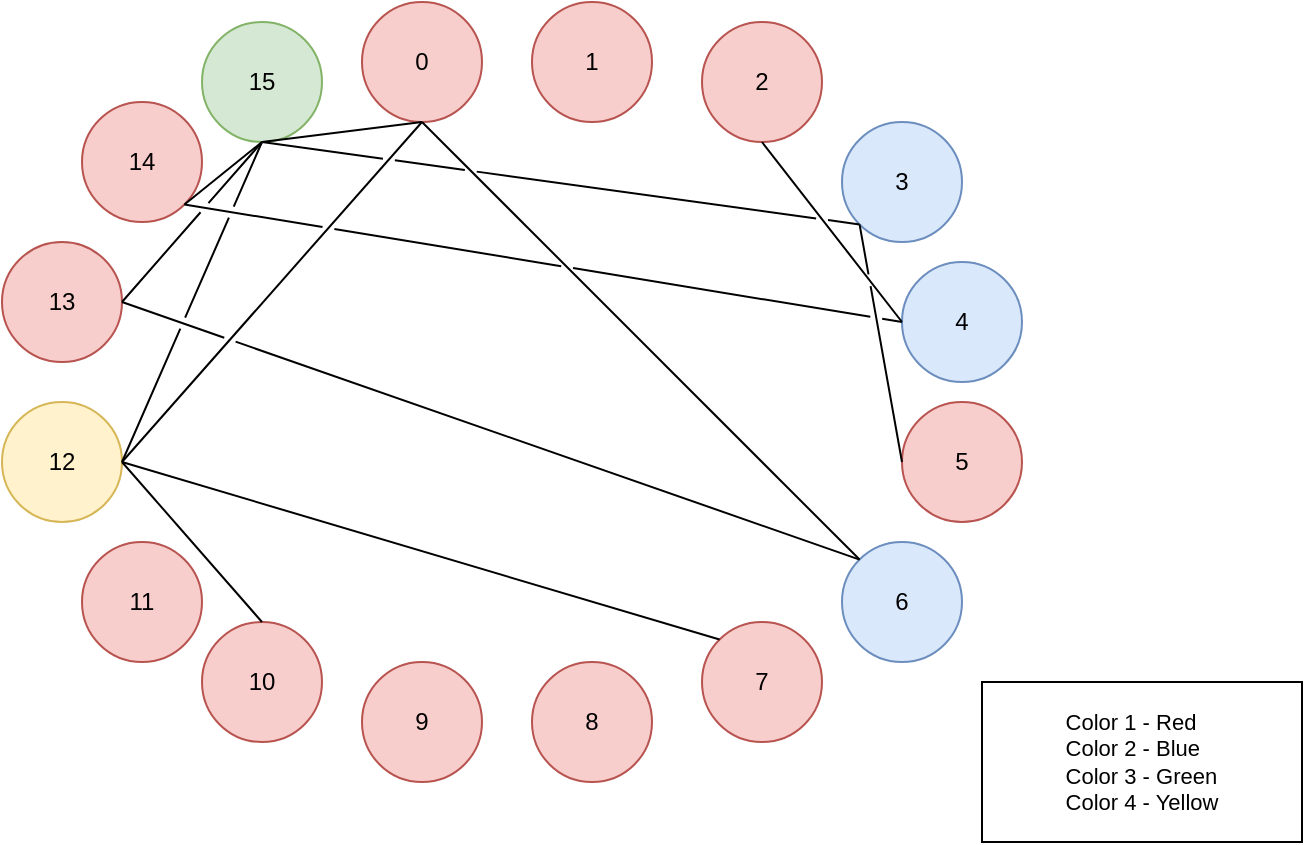 <mxfile version="10.6.3" type="device"><diagram id="X6SHhFXTCT67cc-UW1Ww" name="Page-1"><mxGraphModel dx="550" dy="493" grid="1" gridSize="10" guides="1" tooltips="1" connect="1" arrows="1" fold="1" page="1" pageScale="1" pageWidth="850" pageHeight="1100" math="0" shadow="0"><root><mxCell id="0"/><mxCell id="1" parent="0"/><mxCell id="IWQXiXvxy4FidRY311Ms-1" value="0" style="ellipse;whiteSpace=wrap;html=1;aspect=fixed;fillColor=#f8cecc;strokeColor=#b85450;" parent="1" vertex="1"><mxGeometry x="290" y="20" width="60" height="60" as="geometry"/></mxCell><mxCell id="IWQXiXvxy4FidRY311Ms-2" value="1" style="ellipse;whiteSpace=wrap;html=1;aspect=fixed;fillColor=#f8cecc;strokeColor=#b85450;" parent="1" vertex="1"><mxGeometry x="375" y="20" width="60" height="60" as="geometry"/></mxCell><mxCell id="IWQXiXvxy4FidRY311Ms-3" value="15" style="ellipse;whiteSpace=wrap;html=1;aspect=fixed;fillColor=#d5e8d4;strokeColor=#82b366;" parent="1" vertex="1"><mxGeometry x="210" y="30" width="60" height="60" as="geometry"/></mxCell><mxCell id="IWQXiXvxy4FidRY311Ms-4" value="2" style="ellipse;whiteSpace=wrap;html=1;aspect=fixed;fillColor=#f8cecc;strokeColor=#b85450;" parent="1" vertex="1"><mxGeometry x="460" y="30" width="60" height="60" as="geometry"/></mxCell><mxCell id="IWQXiXvxy4FidRY311Ms-5" value="3" style="ellipse;whiteSpace=wrap;html=1;aspect=fixed;fillColor=#dae8fc;strokeColor=#6c8ebf;" parent="1" vertex="1"><mxGeometry x="530" y="80" width="60" height="60" as="geometry"/></mxCell><mxCell id="IWQXiXvxy4FidRY311Ms-6" value="13" style="ellipse;whiteSpace=wrap;html=1;aspect=fixed;fillColor=#f8cecc;strokeColor=#b85450;" parent="1" vertex="1"><mxGeometry x="110" y="140" width="60" height="60" as="geometry"/></mxCell><mxCell id="IWQXiXvxy4FidRY311Ms-7" value="11" style="ellipse;whiteSpace=wrap;html=1;aspect=fixed;fillColor=#f8cecc;strokeColor=#b85450;" parent="1" vertex="1"><mxGeometry x="150" y="290" width="60" height="60" as="geometry"/></mxCell><mxCell id="IWQXiXvxy4FidRY311Ms-8" value="10" style="ellipse;whiteSpace=wrap;html=1;aspect=fixed;fillColor=#f8cecc;strokeColor=#b85450;" parent="1" vertex="1"><mxGeometry x="210" y="330" width="60" height="60" as="geometry"/></mxCell><mxCell id="IWQXiXvxy4FidRY311Ms-9" value="9" style="ellipse;whiteSpace=wrap;html=1;aspect=fixed;fillColor=#f8cecc;strokeColor=#b85450;" parent="1" vertex="1"><mxGeometry x="290" y="350" width="60" height="60" as="geometry"/></mxCell><mxCell id="IWQXiXvxy4FidRY311Ms-10" value="7" style="ellipse;whiteSpace=wrap;html=1;aspect=fixed;fillColor=#f8cecc;strokeColor=#b85450;" parent="1" vertex="1"><mxGeometry x="460" y="330" width="60" height="60" as="geometry"/></mxCell><mxCell id="IWQXiXvxy4FidRY311Ms-11" value="6" style="ellipse;whiteSpace=wrap;html=1;aspect=fixed;fillColor=#dae8fc;strokeColor=#6c8ebf;" parent="1" vertex="1"><mxGeometry x="530" y="290" width="60" height="60" as="geometry"/></mxCell><mxCell id="IWQXiXvxy4FidRY311Ms-12" value="5" style="ellipse;whiteSpace=wrap;html=1;aspect=fixed;fillColor=#f8cecc;strokeColor=#b85450;" parent="1" vertex="1"><mxGeometry x="560" y="220" width="60" height="60" as="geometry"/></mxCell><mxCell id="IWQXiXvxy4FidRY311Ms-14" value="12" style="ellipse;whiteSpace=wrap;html=1;aspect=fixed;fillColor=#fff2cc;strokeColor=#d6b656;" parent="1" vertex="1"><mxGeometry x="110" y="220" width="60" height="60" as="geometry"/></mxCell><mxCell id="IWQXiXvxy4FidRY311Ms-15" value="14" style="ellipse;whiteSpace=wrap;html=1;aspect=fixed;fillColor=#f8cecc;strokeColor=#b85450;" parent="1" vertex="1"><mxGeometry x="150" y="70" width="60" height="60" as="geometry"/></mxCell><mxCell id="IWQXiXvxy4FidRY311Ms-16" value="4" style="ellipse;whiteSpace=wrap;html=1;aspect=fixed;fillColor=#dae8fc;strokeColor=#6c8ebf;" parent="1" vertex="1"><mxGeometry x="560" y="150" width="60" height="60" as="geometry"/></mxCell><mxCell id="IWQXiXvxy4FidRY311Ms-17" value="8" style="ellipse;whiteSpace=wrap;html=1;aspect=fixed;fillColor=#f8cecc;strokeColor=#b85450;" parent="1" vertex="1"><mxGeometry x="375" y="350" width="60" height="60" as="geometry"/></mxCell><mxCell id="IWQXiXvxy4FidRY311Ms-87" value="&lt;div style=&quot;text-align: left ; font-size: 11px&quot;&gt;&lt;font style=&quot;font-size: 11px&quot;&gt;Color 1 - Red&lt;/font&gt;&lt;/div&gt;&lt;div style=&quot;text-align: left ; font-size: 11px&quot;&gt;&lt;span&gt;&lt;font style=&quot;font-size: 11px&quot;&gt;Color&amp;nbsp;&lt;/font&gt;&lt;/span&gt;&lt;span&gt;2 - Blue&lt;/span&gt;&lt;/div&gt;&lt;div style=&quot;text-align: left ; font-size: 11px&quot;&gt;&lt;span&gt;&lt;font style=&quot;font-size: 11px&quot;&gt;Color&amp;nbsp;&lt;/font&gt;&lt;/span&gt;&lt;span&gt;3 - Green&lt;/span&gt;&lt;/div&gt;&lt;div style=&quot;text-align: left ; font-size: 11px&quot;&gt;&lt;span&gt;&lt;font style=&quot;font-size: 11px&quot;&gt;Color&amp;nbsp;&lt;/font&gt;&lt;/span&gt;&lt;span&gt;4 - Yellow&lt;/span&gt;&lt;/div&gt;" style="rounded=0;whiteSpace=wrap;html=1;" parent="1" vertex="1"><mxGeometry x="600" y="360" width="160" height="80" as="geometry"/></mxCell><mxCell id="f7eZ3bu0WvtfNkfNObnl-26" value="" style="endArrow=none;html=1;shadow=0;entryX=0.5;entryY=1;entryDx=0;entryDy=0;exitX=0;exitY=0;exitDx=0;exitDy=0;jumpStyle=gap;" edge="1" parent="1" source="IWQXiXvxy4FidRY311Ms-11" target="IWQXiXvxy4FidRY311Ms-1"><mxGeometry width="50" height="50" relative="1" as="geometry"><mxPoint x="110" y="510" as="sourcePoint"/><mxPoint x="160" y="460" as="targetPoint"/></mxGeometry></mxCell><mxCell id="f7eZ3bu0WvtfNkfNObnl-27" value="" style="endArrow=none;html=1;shadow=0;entryX=0.5;entryY=1;entryDx=0;entryDy=0;exitX=1;exitY=0.5;exitDx=0;exitDy=0;jumpStyle=gap;" edge="1" parent="1" source="IWQXiXvxy4FidRY311Ms-14" target="IWQXiXvxy4FidRY311Ms-1"><mxGeometry width="50" height="50" relative="1" as="geometry"><mxPoint x="549" y="309" as="sourcePoint"/><mxPoint x="330" y="90" as="targetPoint"/></mxGeometry></mxCell><mxCell id="f7eZ3bu0WvtfNkfNObnl-28" value="" style="endArrow=none;html=1;shadow=0;entryX=0.5;entryY=1;entryDx=0;entryDy=0;exitX=0.5;exitY=1;exitDx=0;exitDy=0;jumpStyle=gap;" edge="1" parent="1" source="IWQXiXvxy4FidRY311Ms-3" target="IWQXiXvxy4FidRY311Ms-1"><mxGeometry width="50" height="50" relative="1" as="geometry"><mxPoint x="180" y="260" as="sourcePoint"/><mxPoint x="330" y="90" as="targetPoint"/></mxGeometry></mxCell><mxCell id="f7eZ3bu0WvtfNkfNObnl-29" value="" style="endArrow=none;html=1;shadow=0;entryX=0.5;entryY=1;entryDx=0;entryDy=0;exitX=0;exitY=0.5;exitDx=0;exitDy=0;jumpStyle=gap;" edge="1" parent="1" source="IWQXiXvxy4FidRY311Ms-16" target="IWQXiXvxy4FidRY311Ms-4"><mxGeometry width="50" height="50" relative="1" as="geometry"><mxPoint x="250" y="100" as="sourcePoint"/><mxPoint x="330" y="90" as="targetPoint"/></mxGeometry></mxCell><mxCell id="f7eZ3bu0WvtfNkfNObnl-30" value="" style="endArrow=none;html=1;shadow=0;entryX=0;entryY=1;entryDx=0;entryDy=0;exitX=0;exitY=0.5;exitDx=0;exitDy=0;jumpStyle=gap;" edge="1" parent="1" source="IWQXiXvxy4FidRY311Ms-12" target="IWQXiXvxy4FidRY311Ms-5"><mxGeometry width="50" height="50" relative="1" as="geometry"><mxPoint x="570" y="190" as="sourcePoint"/><mxPoint x="500" y="100" as="targetPoint"/></mxGeometry></mxCell><mxCell id="f7eZ3bu0WvtfNkfNObnl-31" value="" style="endArrow=none;html=1;shadow=0;entryX=0;entryY=1;entryDx=0;entryDy=0;exitX=0.5;exitY=1;exitDx=0;exitDy=0;jumpStyle=gap;" edge="1" parent="1" source="IWQXiXvxy4FidRY311Ms-3" target="IWQXiXvxy4FidRY311Ms-5"><mxGeometry width="50" height="50" relative="1" as="geometry"><mxPoint x="570" y="260" as="sourcePoint"/><mxPoint x="549" y="141" as="targetPoint"/></mxGeometry></mxCell><mxCell id="f7eZ3bu0WvtfNkfNObnl-32" value="" style="endArrow=none;html=1;shadow=0;entryX=0;entryY=0.5;entryDx=0;entryDy=0;exitX=1;exitY=1;exitDx=0;exitDy=0;jumpStyle=gap;" edge="1" parent="1" source="IWQXiXvxy4FidRY311Ms-15" target="IWQXiXvxy4FidRY311Ms-16"><mxGeometry width="50" height="50" relative="1" as="geometry"><mxPoint x="250" y="100" as="sourcePoint"/><mxPoint x="549" y="141" as="targetPoint"/></mxGeometry></mxCell><mxCell id="f7eZ3bu0WvtfNkfNObnl-33" value="" style="endArrow=none;html=1;shadow=0;entryX=1;entryY=0.5;entryDx=0;entryDy=0;exitX=0;exitY=0;exitDx=0;exitDy=0;jumpStyle=gap;" edge="1" parent="1" source="IWQXiXvxy4FidRY311Ms-11" target="IWQXiXvxy4FidRY311Ms-6"><mxGeometry width="50" height="50" relative="1" as="geometry"><mxPoint x="549" y="309" as="sourcePoint"/><mxPoint x="330" y="90" as="targetPoint"/></mxGeometry></mxCell><mxCell id="f7eZ3bu0WvtfNkfNObnl-34" value="" style="endArrow=none;html=1;shadow=0;entryX=1;entryY=0.5;entryDx=0;entryDy=0;exitX=0;exitY=0;exitDx=0;exitDy=0;jumpStyle=gap;" edge="1" parent="1" source="IWQXiXvxy4FidRY311Ms-10" target="IWQXiXvxy4FidRY311Ms-14"><mxGeometry width="50" height="50" relative="1" as="geometry"><mxPoint x="549" y="309" as="sourcePoint"/><mxPoint x="180" y="180" as="targetPoint"/></mxGeometry></mxCell><mxCell id="f7eZ3bu0WvtfNkfNObnl-35" value="" style="endArrow=none;html=1;shadow=0;entryX=1;entryY=0.5;entryDx=0;entryDy=0;exitX=0.5;exitY=0;exitDx=0;exitDy=0;jumpStyle=gap;" edge="1" parent="1" source="IWQXiXvxy4FidRY311Ms-8" target="IWQXiXvxy4FidRY311Ms-14"><mxGeometry width="50" height="50" relative="1" as="geometry"><mxPoint x="479" y="349" as="sourcePoint"/><mxPoint x="180" y="260" as="targetPoint"/></mxGeometry></mxCell><mxCell id="f7eZ3bu0WvtfNkfNObnl-36" value="" style="endArrow=none;html=1;shadow=0;entryX=0.5;entryY=1;entryDx=0;entryDy=0;exitX=1;exitY=0.5;exitDx=0;exitDy=0;jumpStyle=gap;" edge="1" parent="1" source="IWQXiXvxy4FidRY311Ms-14" target="IWQXiXvxy4FidRY311Ms-3"><mxGeometry width="50" height="50" relative="1" as="geometry"><mxPoint x="180" y="260" as="sourcePoint"/><mxPoint x="330" y="90" as="targetPoint"/></mxGeometry></mxCell><mxCell id="f7eZ3bu0WvtfNkfNObnl-37" value="" style="endArrow=none;html=1;shadow=0;entryX=0.5;entryY=1;entryDx=0;entryDy=0;exitX=1;exitY=0.5;exitDx=0;exitDy=0;jumpStyle=gap;" edge="1" parent="1" source="IWQXiXvxy4FidRY311Ms-6" target="IWQXiXvxy4FidRY311Ms-3"><mxGeometry width="50" height="50" relative="1" as="geometry"><mxPoint x="180" y="260" as="sourcePoint"/><mxPoint x="250" y="100" as="targetPoint"/></mxGeometry></mxCell><mxCell id="f7eZ3bu0WvtfNkfNObnl-38" value="" style="endArrow=none;html=1;shadow=0;entryX=0.5;entryY=1;entryDx=0;entryDy=0;exitX=1;exitY=1;exitDx=0;exitDy=0;jumpStyle=gap;" edge="1" parent="1" source="IWQXiXvxy4FidRY311Ms-15" target="IWQXiXvxy4FidRY311Ms-3"><mxGeometry width="50" height="50" relative="1" as="geometry"><mxPoint x="180" y="180" as="sourcePoint"/><mxPoint x="250" y="100" as="targetPoint"/></mxGeometry></mxCell></root></mxGraphModel></diagram></mxfile>